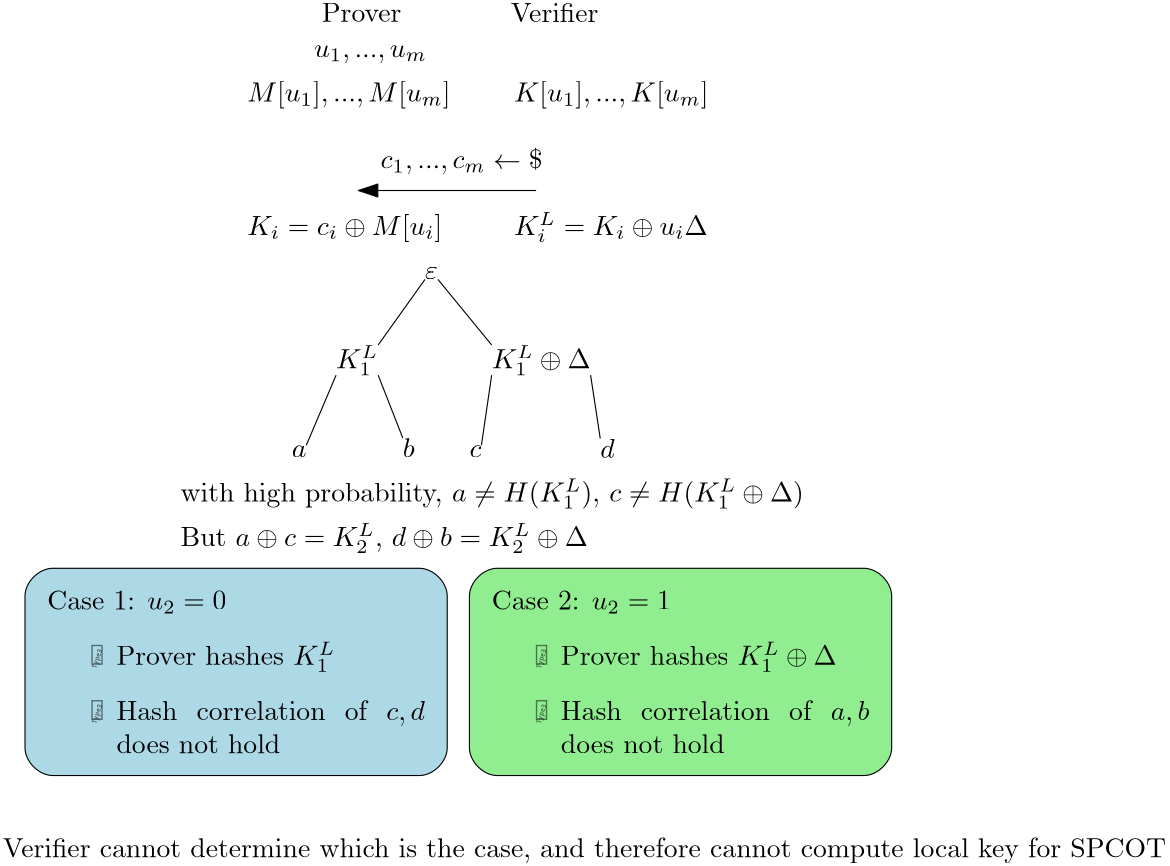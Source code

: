 <?xml version="1.0"?>
<!DOCTYPE ipe SYSTEM "ipe.dtd">
<ipe version="70218" creator="Ipe 7.2.27">
<info created="D:20230808173917" modified="D:20230808184909"/>
<ipestyle name="basic">
<symbol name="arrow/arc(spx)">
<path stroke="sym-stroke" fill="sym-stroke" pen="sym-pen">
0 0 m
-1 0.333 l
-1 -0.333 l
h
</path>
</symbol>
<symbol name="arrow/farc(spx)">
<path stroke="sym-stroke" fill="white" pen="sym-pen">
0 0 m
-1 0.333 l
-1 -0.333 l
h
</path>
</symbol>
<symbol name="arrow/ptarc(spx)">
<path stroke="sym-stroke" fill="sym-stroke" pen="sym-pen">
0 0 m
-1 0.333 l
-0.8 0 l
-1 -0.333 l
h
</path>
</symbol>
<symbol name="arrow/fptarc(spx)">
<path stroke="sym-stroke" fill="white" pen="sym-pen">
0 0 m
-1 0.333 l
-0.8 0 l
-1 -0.333 l
h
</path>
</symbol>
<symbol name="mark/circle(sx)" transformations="translations">
<path fill="sym-stroke">
0.6 0 0 0.6 0 0 e
0.4 0 0 0.4 0 0 e
</path>
</symbol>
<symbol name="mark/disk(sx)" transformations="translations">
<path fill="sym-stroke">
0.6 0 0 0.6 0 0 e
</path>
</symbol>
<symbol name="mark/fdisk(sfx)" transformations="translations">
<group>
<path fill="sym-fill">
0.5 0 0 0.5 0 0 e
</path>
<path fill="sym-stroke" fillrule="eofill">
0.6 0 0 0.6 0 0 e
0.4 0 0 0.4 0 0 e
</path>
</group>
</symbol>
<symbol name="mark/box(sx)" transformations="translations">
<path fill="sym-stroke" fillrule="eofill">
-0.6 -0.6 m
0.6 -0.6 l
0.6 0.6 l
-0.6 0.6 l
h
-0.4 -0.4 m
0.4 -0.4 l
0.4 0.4 l
-0.4 0.4 l
h
</path>
</symbol>
<symbol name="mark/square(sx)" transformations="translations">
<path fill="sym-stroke">
-0.6 -0.6 m
0.6 -0.6 l
0.6 0.6 l
-0.6 0.6 l
h
</path>
</symbol>
<symbol name="mark/fsquare(sfx)" transformations="translations">
<group>
<path fill="sym-fill">
-0.5 -0.5 m
0.5 -0.5 l
0.5 0.5 l
-0.5 0.5 l
h
</path>
<path fill="sym-stroke" fillrule="eofill">
-0.6 -0.6 m
0.6 -0.6 l
0.6 0.6 l
-0.6 0.6 l
h
-0.4 -0.4 m
0.4 -0.4 l
0.4 0.4 l
-0.4 0.4 l
h
</path>
</group>
</symbol>
<symbol name="mark/cross(sx)" transformations="translations">
<group>
<path fill="sym-stroke">
-0.43 -0.57 m
0.57 0.43 l
0.43 0.57 l
-0.57 -0.43 l
h
</path>
<path fill="sym-stroke">
-0.43 0.57 m
0.57 -0.43 l
0.43 -0.57 l
-0.57 0.43 l
h
</path>
</group>
</symbol>
<symbol name="arrow/fnormal(spx)">
<path stroke="sym-stroke" fill="white" pen="sym-pen">
0 0 m
-1 0.333 l
-1 -0.333 l
h
</path>
</symbol>
<symbol name="arrow/pointed(spx)">
<path stroke="sym-stroke" fill="sym-stroke" pen="sym-pen">
0 0 m
-1 0.333 l
-0.8 0 l
-1 -0.333 l
h
</path>
</symbol>
<symbol name="arrow/fpointed(spx)">
<path stroke="sym-stroke" fill="white" pen="sym-pen">
0 0 m
-1 0.333 l
-0.8 0 l
-1 -0.333 l
h
</path>
</symbol>
<symbol name="arrow/linear(spx)">
<path stroke="sym-stroke" pen="sym-pen">
-1 0.333 m
0 0 l
-1 -0.333 l
</path>
</symbol>
<symbol name="arrow/fdouble(spx)">
<path stroke="sym-stroke" fill="white" pen="sym-pen">
0 0 m
-1 0.333 l
-1 -0.333 l
h
-1 0 m
-2 0.333 l
-2 -0.333 l
h
</path>
</symbol>
<symbol name="arrow/double(spx)">
<path stroke="sym-stroke" fill="sym-stroke" pen="sym-pen">
0 0 m
-1 0.333 l
-1 -0.333 l
h
-1 0 m
-2 0.333 l
-2 -0.333 l
h
</path>
</symbol>
<symbol name="arrow/mid-normal(spx)">
<path stroke="sym-stroke" fill="sym-stroke" pen="sym-pen">
0.5 0 m
-0.5 0.333 l
-0.5 -0.333 l
h
</path>
</symbol>
<symbol name="arrow/mid-fnormal(spx)">
<path stroke="sym-stroke" fill="white" pen="sym-pen">
0.5 0 m
-0.5 0.333 l
-0.5 -0.333 l
h
</path>
</symbol>
<symbol name="arrow/mid-pointed(spx)">
<path stroke="sym-stroke" fill="sym-stroke" pen="sym-pen">
0.5 0 m
-0.5 0.333 l
-0.3 0 l
-0.5 -0.333 l
h
</path>
</symbol>
<symbol name="arrow/mid-fpointed(spx)">
<path stroke="sym-stroke" fill="white" pen="sym-pen">
0.5 0 m
-0.5 0.333 l
-0.3 0 l
-0.5 -0.333 l
h
</path>
</symbol>
<symbol name="arrow/mid-double(spx)">
<path stroke="sym-stroke" fill="sym-stroke" pen="sym-pen">
1 0 m
0 0.333 l
0 -0.333 l
h
0 0 m
-1 0.333 l
-1 -0.333 l
h
</path>
</symbol>
<symbol name="arrow/mid-fdouble(spx)">
<path stroke="sym-stroke" fill="white" pen="sym-pen">
1 0 m
0 0.333 l
0 -0.333 l
h
0 0 m
-1 0.333 l
-1 -0.333 l
h
</path>
</symbol>
<anglesize name="22.5 deg" value="22.5"/>
<anglesize name="30 deg" value="30"/>
<anglesize name="45 deg" value="45"/>
<anglesize name="60 deg" value="60"/>
<anglesize name="90 deg" value="90"/>
<arrowsize name="large" value="10"/>
<arrowsize name="small" value="5"/>
<arrowsize name="tiny" value="3"/>
<color name="blue" value="0 0 1"/>
<color name="brown" value="0.647 0.165 0.165"/>
<color name="darkblue" value="0 0 0.545"/>
<color name="darkcyan" value="0 0.545 0.545"/>
<color name="darkgray" value="0.663"/>
<color name="darkgreen" value="0 0.392 0"/>
<color name="darkmagenta" value="0.545 0 0.545"/>
<color name="darkorange" value="1 0.549 0"/>
<color name="darkred" value="0.545 0 0"/>
<color name="gold" value="1 0.843 0"/>
<color name="gray" value="0.745"/>
<color name="green" value="0 1 0"/>
<color name="lightblue" value="0.678 0.847 0.902"/>
<color name="lightcyan" value="0.878 1 1"/>
<color name="lightgray" value="0.827"/>
<color name="lightgreen" value="0.565 0.933 0.565"/>
<color name="lightyellow" value="1 1 0.878"/>
<color name="navy" value="0 0 0.502"/>
<color name="orange" value="1 0.647 0"/>
<color name="pink" value="1 0.753 0.796"/>
<color name="purple" value="0.627 0.125 0.941"/>
<color name="red" value="1 0 0"/>
<color name="seagreen" value="0.18 0.545 0.341"/>
<color name="turquoise" value="0.251 0.878 0.816"/>
<color name="violet" value="0.933 0.51 0.933"/>
<color name="yellow" value="1 1 0"/>
<dashstyle name="dash dot dotted" value="[4 2 1 2 1 2] 0"/>
<dashstyle name="dash dotted" value="[4 2 1 2] 0"/>
<dashstyle name="dashed" value="[4] 0"/>
<dashstyle name="dotted" value="[1 3] 0"/>
<gridsize name="10 pts (~3.5 mm)" value="10"/>
<gridsize name="14 pts (~5 mm)" value="14"/>
<gridsize name="16 pts (~6 mm)" value="16"/>
<gridsize name="20 pts (~7 mm)" value="20"/>
<gridsize name="28 pts (~10 mm)" value="28"/>
<gridsize name="32 pts (~12 mm)" value="32"/>
<gridsize name="4 pts" value="4"/>
<gridsize name="56 pts (~20 mm)" value="56"/>
<gridsize name="8 pts (~3 mm)" value="8"/>
<opacity name="10%" value="0.1"/>
<opacity name="30%" value="0.3"/>
<opacity name="50%" value="0.5"/>
<opacity name="75%" value="0.75"/>
<pen name="fat" value="1.2"/>
<pen name="heavier" value="0.8"/>
<pen name="ultrafat" value="2"/>
<symbolsize name="large" value="5"/>
<symbolsize name="small" value="2"/>
<symbolsize name="tiny" value="1.1"/>
<textsize name="Huge" value="\Huge"/>
<textsize name="LARGE" value="\LARGE"/>
<textsize name="Large" value="\Large"/>
<textsize name="footnote" value="\footnotesize"/>
<textsize name="huge" value="\huge"/>
<textsize name="large" value="\large"/>
<textsize name="small" value="\small"/>
<textsize name="tiny" value="\tiny"/>
<textstyle name="center" begin="\begin{center}" end="\end{center}"/>
<textstyle name="item" begin="\begin{itemize}\item{}" end="\end{itemize}"/>
<textstyle name="itemize" begin="\begin{itemize}" end="\end{itemize}"/>
<tiling name="falling" angle="-60" step="4" width="1"/>
<tiling name="rising" angle="30" step="4" width="1"/>
</ipestyle>
<ipestyle name="decorations">
<symbol name="decoration/simple-box-small">
<path stroke="black" fill="lightgray">
96 96 m
304 96 l
304 204 l
96 204 l
h
</path>
</symbol>
<symbol name="decoration/simple-box-large">
<path stroke="black" fill="lightgray">
92 208 m
92 92 l
308 92 l
308 208 l
h
</path>
</symbol>
<symbol name="decoration/rounded-box-small">
<path stroke="black" fill="lightblue">
100 204 m
4 0 0 4 100 200 96 200 a
96 100 l
4 0 0 4 100 100 100 96 a
300 96 l
4 0 0 4 300 100 304 100 a
304 200 l
4 0 0 4 300 200 300 204 a
h
</path>
</symbol>
<symbol name="decoration/rounded-box-large">
<path stroke="black" fill="lightgray">
96 208 m
4 0 0 4 96 204 92 204 a
92 96 l
4 0 0 4 96 96 96 92 a
304 92 l
4 0 0 4 304 96 308 96 a
308 204 l
4 0 0 4 304 204 304 208 a
h
</path>
</symbol>
<symbol name="decoration/tabbed">
<path stroke="black" fill="lightgray">
96 204 m
96 96 l
304 96 l
304 204 l
108 204 l
107 207
106 208
105 208
99 208
98 208
97 207
96 204 s
h
</path>
</symbol>
<symbol name="decoration/3d-box">
<group>
<path stroke="black" fill="lightgray">
98 206 m
96 204 l
96 96 l
304 96 l
306 98 l
306 206 l
h
</path>
<path stroke="black">
96 204 m
304 204 l
304 96 l
</path>
<path stroke="black">
304 204 m
306 206 l
</path>
</group>
</symbol>
<symbol name="decoration/comic">
<path stroke="black" fill="white">
110 96 m
106 96
96 96
96 106
96 194
96 204
106 204
294 204
304 204
304 194
304 106
304 96
294 96
118 96 s
116 92
106 88 s
110 92
110 96 s
h
</path>
</symbol>
</ipestyle>
<page>
<layer name="alpha"/>
<view layers="alpha" active="alpha"/>
<text layer="alpha" matrix="1 0 0 1 0 -8" transformations="translations" pos="114.844 788.719" stroke="black" type="label" width="28.698" height="6.808" depth="0" valign="baseline">Prover</text>
<text matrix="1 0 0 1 67.9826 -8.05533" transformations="translations" pos="114.844 788.719" stroke="black" type="label" width="31.604" height="6.918" depth="0" valign="baseline">Verifier</text>
<text matrix="1 0 0 1 32 0" transformations="translations" pos="80 768" stroke="black" type="label" width="40.601" height="4.297" depth="1.93" valign="baseline">$u_1,...,u_m$</text>
<text matrix="1 0 0 1 8 -16" transformations="translations" pos="80 768" stroke="black" type="label" width="73.174" height="7.473" depth="2.49" valign="baseline" style="math">M[u_1],...,M[u_m]</text>
<text matrix="1 0 0 1 104 -16" transformations="translations" pos="80 768" stroke="black" type="label" width="70.019" height="7.473" depth="2.49" valign="baseline" style="math">K[u_1],...,K[u_m]</text>
<path matrix="1 0 0 1 40 0" stroke="black" arrow="normal/normal">
152 720 m
88 720 l
</path>
<text matrix="1 0 0 1 32 0" transformations="translations" pos="104 728" stroke="black" type="label" width="58.296" height="7.479" depth="1.93" valign="baseline">$c_1,...,c_m \leftarrow \$ $</text>
<text matrix="1 0 0 1 40 0" transformations="translations" pos="48 704" stroke="black" type="label" width="70.172" height="7.473" depth="2.49" valign="baseline">$K_i = c_i \oplus M[u_i]$</text>
<text matrix="1 0 0 1 40 0" transformations="translations" pos="144 704" stroke="black" type="label" width="69.698" height="8.384" depth="2.59" valign="baseline">$K_i^{{L}} = K_i \oplus u_i \Delta$</text>
<group matrix="1 0 0 1 -112 -80">
<text matrix="1 0 0 1 8 0" transformations="translations" pos="256 768" stroke="black" type="label" width="4.646" height="4.289" depth="0" valign="baseline">$\varepsilon$</text>
<text matrix="1 0 0 1 -8 -16" transformations="translations" pos="240 752" stroke="black" type="label" width="15.138" height="8.384" depth="2.47" valign="baseline">$K_1^L$</text>
<text matrix="1 0 0 1 48 -16" transformations="translations" pos="240 752" stroke="black" type="label" width="35.616" height="8.384" depth="2.47" valign="baseline" style="math">K_1^L \oplus \Delta</text>
<text matrix="1 0 0 1 0 -32" transformations="translations" pos="216 736" stroke="black" type="label" width="5.266" height="4.289" depth="0" valign="baseline" style="math">a</text>
<text matrix="1 0 0 1 40 -32" transformations="translations" pos="216 736" stroke="black" type="label" width="4.276" height="6.918" depth="0" valign="baseline" style="math">b</text>
<text matrix="1 0 0 1 64 -32" transformations="translations" pos="216 736" stroke="black" type="label" width="4.311" height="4.289" depth="0" valign="baseline" style="math">c</text>
<text matrix="1 0 0 1 111.092 -32.227" transformations="translations" pos="216 736" stroke="black" type="label" width="5.185" height="6.918" depth="0" valign="baseline" style="math">d</text>
<path stroke="black">
221.266 708.289 m
232 733.53 l
</path>
<path stroke="black">
256 710.918 m
247.138 733.53 l
</path>
<path stroke="black">
284.311 708.289 m
288 733.53 l
</path>
<path stroke="black">
327.092 710.691 m
323.616 733.53 l
</path>
<path stroke="black">
247.138 744.384 m
264 768 l
</path>
<path stroke="black">
288 744.384 m
268.646 768 l
</path>
</group>
<text matrix="1 0 0 1 24 0" transformations="translations" pos="40 608" stroke="black" type="label" width="224.383" height="8.381" depth="2.49" valign="baseline">with high probability, $a \neq H(K_1^L)$, $c \neq H(K_1^L \oplus \Delta)$</text>
<text matrix="1 0 0 1 40 0" transformations="translations" pos="24 592" stroke="black" type="label" width="146.588" height="8.384" depth="2.47" valign="baseline">But $ a \oplus c = K_2^L $, $d \oplus b = K_2^L \oplus \Delta $</text>
<group>
<path stroke="black" fill="lightblue">
160 574 m
160 519.386 l
160 514.386
155 509.386
150 509.386 c
18 509.386 l
13 509.386
8 514.386
8 519.386 c
8 574 l
8 579
13 584
18 584 c
150 584 l
155 584
160 579
160 574 c
h
</path>
<text matrix="1 0 0 1 -8 16" transformations="translations" pos="24 560" stroke="black" type="minipage" width="136" height="31.774" depth="26.84" valign="top">Case 1: $u_2 = 0$
\begin{itemize}
\item Prover hashes $K_1^L$
\item Hash correlation of $c, d$ does not hold
\end{itemize}</text>
</group>
<group matrix="1 0 0 1 8 0">
<path stroke="black" fill="lightgreen">
312 574 m
312 519.386 l
312 514.386
307 509.386
302 509.386 c
170 509.386 l
165 509.386
160 514.386
160 519.386 c
160 574 l
160 579
165 584
170 584 c
302 584 l
307 584
312 579
312 574 c
h
</path>
<text matrix="1 0 0 1 144 16" transformations="translations" pos="24 560" stroke="black" type="minipage" width="136" height="31.774" depth="26.84" valign="top">Case 2: $u_2 = 1$
\begin{itemize}
\item Prover hashes $K_1^L \oplus \Delta$
\item Hash correlation of $a, b$ does not hold
\end{itemize}</text>
</group>
<text matrix="1 0 0 1 -48 0" transformations="translations" pos="48 480" stroke="black" type="label" width="419.123" height="6.926" depth="1.93" valign="baseline">Verifier cannot determine which is the case, and therefore cannot compute local key for SPCOT</text>
</page>
</ipe>
